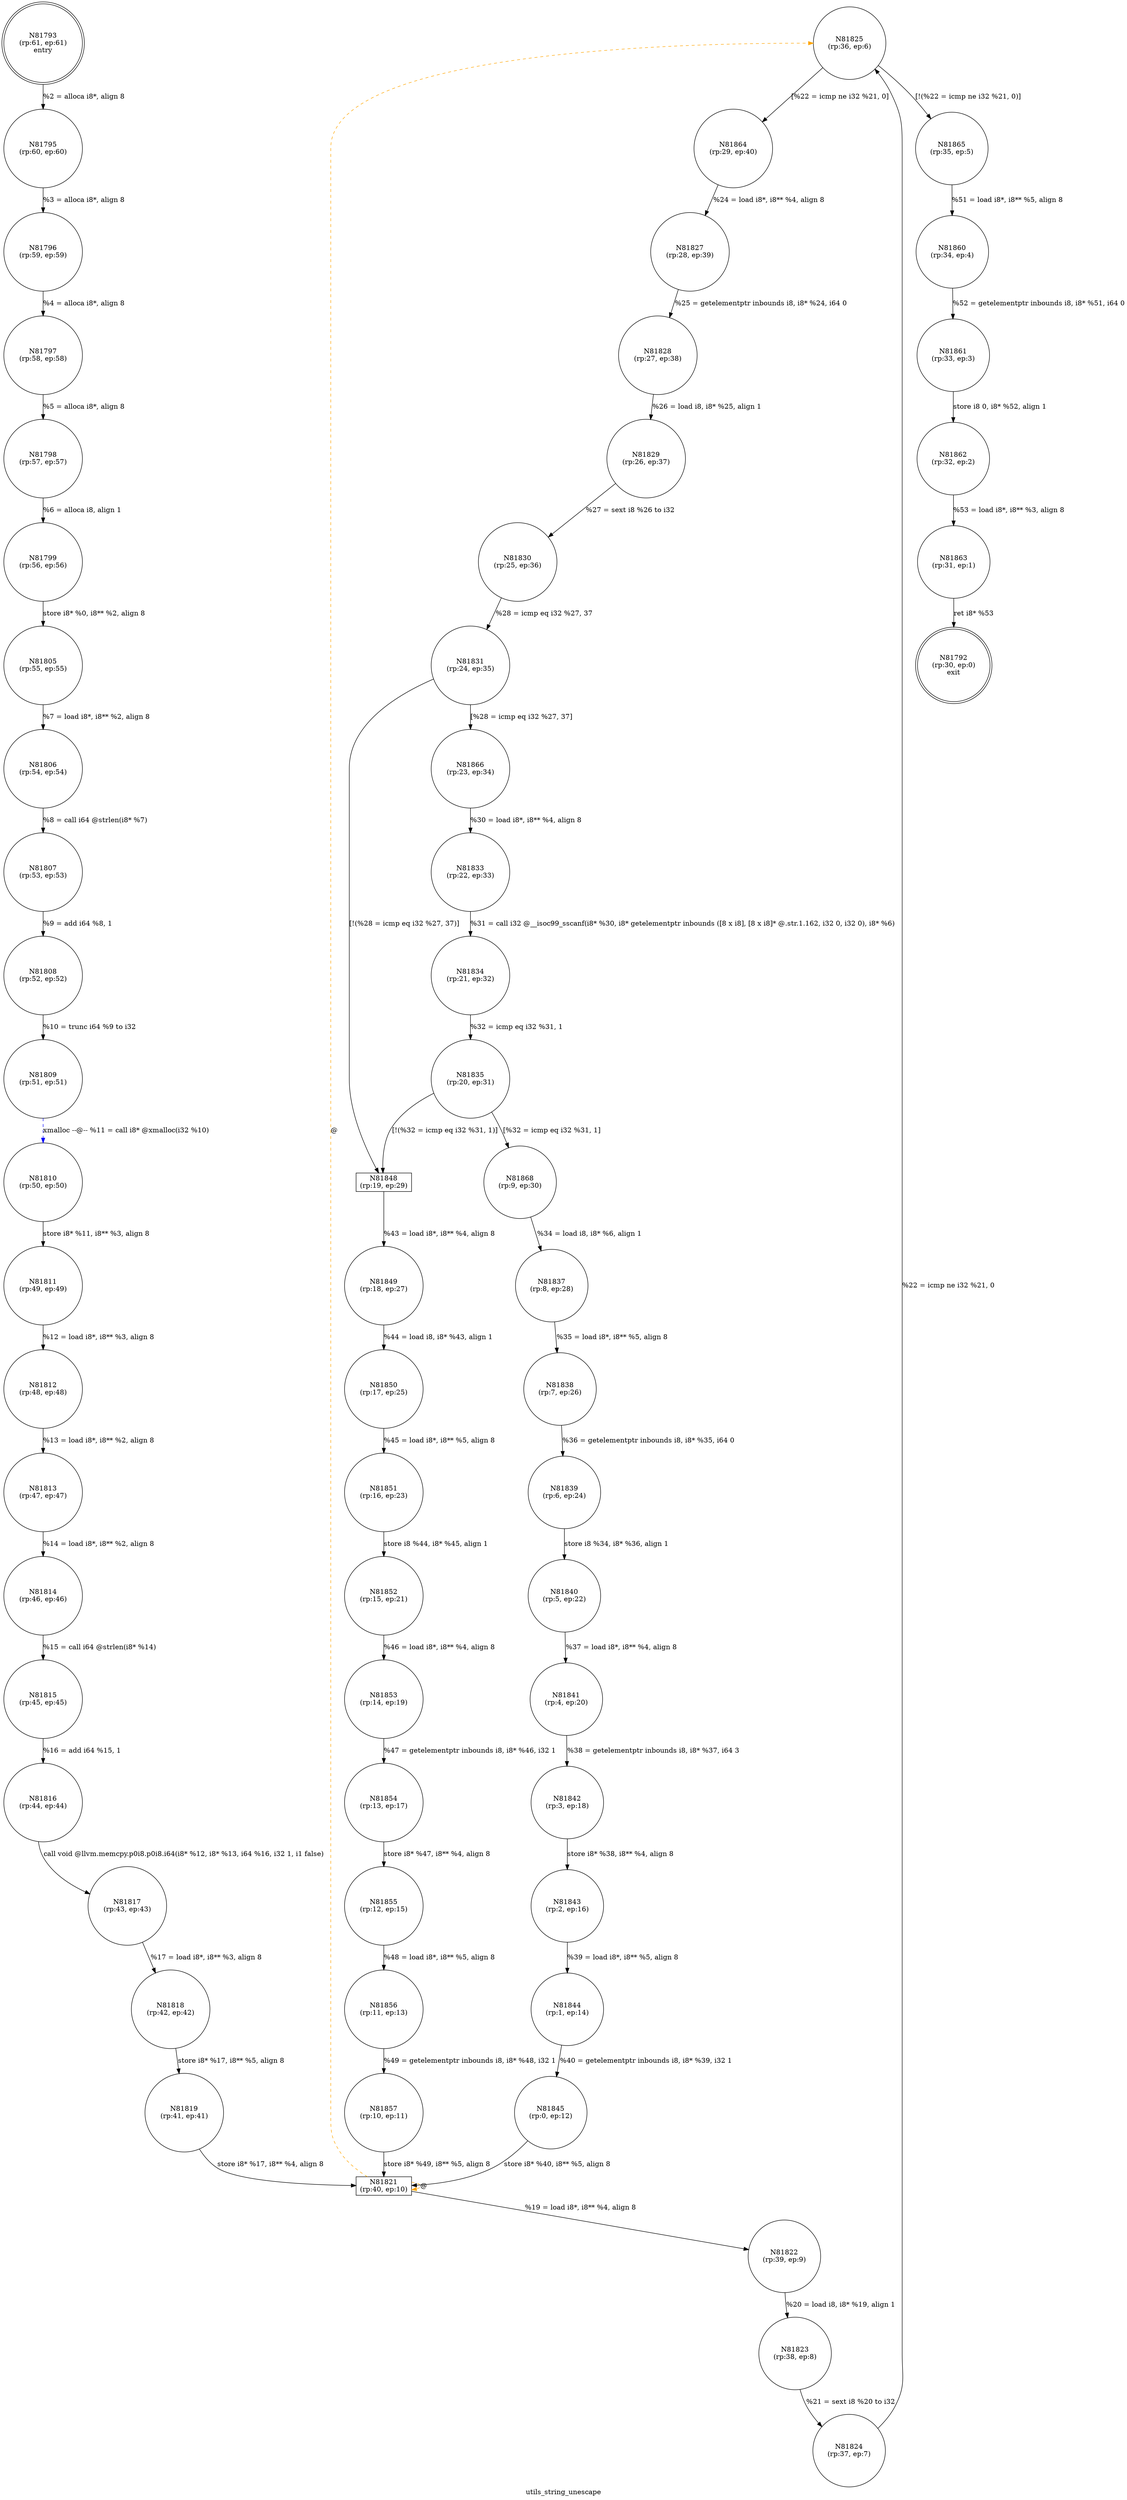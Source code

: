 digraph utils_string_unescape {
label="utils_string_unescape"
81792 [label="N81792\n(rp:30, ep:0)\nexit", shape="doublecircle"]
81793 [label="N81793\n(rp:61, ep:61)\nentry", shape="doublecircle"]
81793 -> 81795 [label="%2 = alloca i8*, align 8"]
81795 [label="N81795\n(rp:60, ep:60)", shape="circle"]
81795 -> 81796 [label="%3 = alloca i8*, align 8"]
81796 [label="N81796\n(rp:59, ep:59)", shape="circle"]
81796 -> 81797 [label="%4 = alloca i8*, align 8"]
81797 [label="N81797\n(rp:58, ep:58)", shape="circle"]
81797 -> 81798 [label="%5 = alloca i8*, align 8"]
81798 [label="N81798\n(rp:57, ep:57)", shape="circle"]
81798 -> 81799 [label="%6 = alloca i8, align 1"]
81799 [label="N81799\n(rp:56, ep:56)", shape="circle"]
81799 -> 81805 [label="store i8* %0, i8** %2, align 8"]
81805 [label="N81805\n(rp:55, ep:55)", shape="circle"]
81805 -> 81806 [label="%7 = load i8*, i8** %2, align 8"]
81806 [label="N81806\n(rp:54, ep:54)", shape="circle"]
81806 -> 81807 [label="%8 = call i64 @strlen(i8* %7)"]
81807 [label="N81807\n(rp:53, ep:53)", shape="circle"]
81807 -> 81808 [label="%9 = add i64 %8, 1"]
81808 [label="N81808\n(rp:52, ep:52)", shape="circle"]
81808 -> 81809 [label="%10 = trunc i64 %9 to i32"]
81809 [label="N81809\n(rp:51, ep:51)", shape="circle"]
81809 -> 81810 [label="xmalloc --@-- %11 = call i8* @xmalloc(i32 %10)", style="dashed", color="blue"]
81810 [label="N81810\n(rp:50, ep:50)", shape="circle"]
81810 -> 81811 [label="store i8* %11, i8** %3, align 8"]
81811 [label="N81811\n(rp:49, ep:49)", shape="circle"]
81811 -> 81812 [label="%12 = load i8*, i8** %3, align 8"]
81812 [label="N81812\n(rp:48, ep:48)", shape="circle"]
81812 -> 81813 [label="%13 = load i8*, i8** %2, align 8"]
81813 [label="N81813\n(rp:47, ep:47)", shape="circle"]
81813 -> 81814 [label="%14 = load i8*, i8** %2, align 8"]
81814 [label="N81814\n(rp:46, ep:46)", shape="circle"]
81814 -> 81815 [label="%15 = call i64 @strlen(i8* %14)"]
81815 [label="N81815\n(rp:45, ep:45)", shape="circle"]
81815 -> 81816 [label="%16 = add i64 %15, 1"]
81816 [label="N81816\n(rp:44, ep:44)", shape="circle"]
81816 -> 81817 [label="call void @llvm.memcpy.p0i8.p0i8.i64(i8* %12, i8* %13, i64 %16, i32 1, i1 false)"]
81817 [label="N81817\n(rp:43, ep:43)", shape="circle"]
81817 -> 81818 [label="%17 = load i8*, i8** %3, align 8"]
81818 [label="N81818\n(rp:42, ep:42)", shape="circle"]
81818 -> 81819 [label="store i8* %17, i8** %5, align 8"]
81819 [label="N81819\n(rp:41, ep:41)", shape="circle"]
81819 -> 81821 [label="store i8* %17, i8** %4, align 8"]
81821 [label="N81821\n(rp:40, ep:10)", shape="box"]
81821 -> 81822 [label="%19 = load i8*, i8** %4, align 8"]
81821 -> 81821 [label="@", style="dashed", color="orange"]
81821 -> 81825 [label="@", style="dashed", color="orange"]
81822 [label="N81822\n(rp:39, ep:9)", shape="circle"]
81822 -> 81823 [label="%20 = load i8, i8* %19, align 1"]
81823 [label="N81823\n(rp:38, ep:8)", shape="circle"]
81823 -> 81824 [label="%21 = sext i8 %20 to i32"]
81824 [label="N81824\n(rp:37, ep:7)", shape="circle"]
81824 -> 81825 [label="%22 = icmp ne i32 %21, 0"]
81825 [label="N81825\n(rp:36, ep:6)", shape="circle"]
81825 -> 81864 [label="[%22 = icmp ne i32 %21, 0]"]
81825 -> 81865 [label="[!(%22 = icmp ne i32 %21, 0)]"]
81827 [label="N81827\n(rp:28, ep:39)", shape="circle"]
81827 -> 81828 [label="%25 = getelementptr inbounds i8, i8* %24, i64 0"]
81828 [label="N81828\n(rp:27, ep:38)", shape="circle"]
81828 -> 81829 [label="%26 = load i8, i8* %25, align 1"]
81829 [label="N81829\n(rp:26, ep:37)", shape="circle"]
81829 -> 81830 [label="%27 = sext i8 %26 to i32"]
81830 [label="N81830\n(rp:25, ep:36)", shape="circle"]
81830 -> 81831 [label="%28 = icmp eq i32 %27, 37"]
81831 [label="N81831\n(rp:24, ep:35)", shape="circle"]
81831 -> 81866 [label="[%28 = icmp eq i32 %27, 37]"]
81831 -> 81848 [label="[!(%28 = icmp eq i32 %27, 37)]"]
81833 [label="N81833\n(rp:22, ep:33)", shape="circle"]
81833 -> 81834 [label="%31 = call i32 @__isoc99_sscanf(i8* %30, i8* getelementptr inbounds ([8 x i8], [8 x i8]* @.str.1.162, i32 0, i32 0), i8* %6)"]
81834 [label="N81834\n(rp:21, ep:32)", shape="circle"]
81834 -> 81835 [label="%32 = icmp eq i32 %31, 1"]
81835 [label="N81835\n(rp:20, ep:31)", shape="circle"]
81835 -> 81868 [label="[%32 = icmp eq i32 %31, 1]"]
81835 -> 81848 [label="[!(%32 = icmp eq i32 %31, 1)]"]
81837 [label="N81837\n(rp:8, ep:28)", shape="circle"]
81837 -> 81838 [label="%35 = load i8*, i8** %5, align 8"]
81838 [label="N81838\n(rp:7, ep:26)", shape="circle"]
81838 -> 81839 [label="%36 = getelementptr inbounds i8, i8* %35, i64 0"]
81839 [label="N81839\n(rp:6, ep:24)", shape="circle"]
81839 -> 81840 [label="store i8 %34, i8* %36, align 1"]
81840 [label="N81840\n(rp:5, ep:22)", shape="circle"]
81840 -> 81841 [label="%37 = load i8*, i8** %4, align 8"]
81841 [label="N81841\n(rp:4, ep:20)", shape="circle"]
81841 -> 81842 [label="%38 = getelementptr inbounds i8, i8* %37, i64 3"]
81842 [label="N81842\n(rp:3, ep:18)", shape="circle"]
81842 -> 81843 [label="store i8* %38, i8** %4, align 8"]
81843 [label="N81843\n(rp:2, ep:16)", shape="circle"]
81843 -> 81844 [label="%39 = load i8*, i8** %5, align 8"]
81844 [label="N81844\n(rp:1, ep:14)", shape="circle"]
81844 -> 81845 [label="%40 = getelementptr inbounds i8, i8* %39, i32 1"]
81845 [label="N81845\n(rp:0, ep:12)", shape="circle"]
81845 -> 81821 [label="store i8* %40, i8** %5, align 8"]
81848 [label="N81848\n(rp:19, ep:29)", shape="box"]
81848 -> 81849 [label="%43 = load i8*, i8** %4, align 8"]
81849 [label="N81849\n(rp:18, ep:27)", shape="circle"]
81849 -> 81850 [label="%44 = load i8, i8* %43, align 1"]
81850 [label="N81850\n(rp:17, ep:25)", shape="circle"]
81850 -> 81851 [label="%45 = load i8*, i8** %5, align 8"]
81851 [label="N81851\n(rp:16, ep:23)", shape="circle"]
81851 -> 81852 [label="store i8 %44, i8* %45, align 1"]
81852 [label="N81852\n(rp:15, ep:21)", shape="circle"]
81852 -> 81853 [label="%46 = load i8*, i8** %4, align 8"]
81853 [label="N81853\n(rp:14, ep:19)", shape="circle"]
81853 -> 81854 [label="%47 = getelementptr inbounds i8, i8* %46, i32 1"]
81854 [label="N81854\n(rp:13, ep:17)", shape="circle"]
81854 -> 81855 [label="store i8* %47, i8** %4, align 8"]
81855 [label="N81855\n(rp:12, ep:15)", shape="circle"]
81855 -> 81856 [label="%48 = load i8*, i8** %5, align 8"]
81856 [label="N81856\n(rp:11, ep:13)", shape="circle"]
81856 -> 81857 [label="%49 = getelementptr inbounds i8, i8* %48, i32 1"]
81857 [label="N81857\n(rp:10, ep:11)", shape="circle"]
81857 -> 81821 [label="store i8* %49, i8** %5, align 8"]
81860 [label="N81860\n(rp:34, ep:4)", shape="circle"]
81860 -> 81861 [label="%52 = getelementptr inbounds i8, i8* %51, i64 0"]
81861 [label="N81861\n(rp:33, ep:3)", shape="circle"]
81861 -> 81862 [label="store i8 0, i8* %52, align 1"]
81862 [label="N81862\n(rp:32, ep:2)", shape="circle"]
81862 -> 81863 [label="%53 = load i8*, i8** %3, align 8"]
81863 [label="N81863\n(rp:31, ep:1)", shape="circle"]
81863 -> 81792 [label="ret i8* %53"]
81864 [label="N81864\n(rp:29, ep:40)", shape="circle"]
81864 -> 81827 [label="%24 = load i8*, i8** %4, align 8"]
81865 [label="N81865\n(rp:35, ep:5)", shape="circle"]
81865 -> 81860 [label="%51 = load i8*, i8** %5, align 8"]
81866 [label="N81866\n(rp:23, ep:34)", shape="circle"]
81866 -> 81833 [label="%30 = load i8*, i8** %4, align 8"]
81868 [label="N81868\n(rp:9, ep:30)", shape="circle"]
81868 -> 81837 [label="%34 = load i8, i8* %6, align 1"]
}
